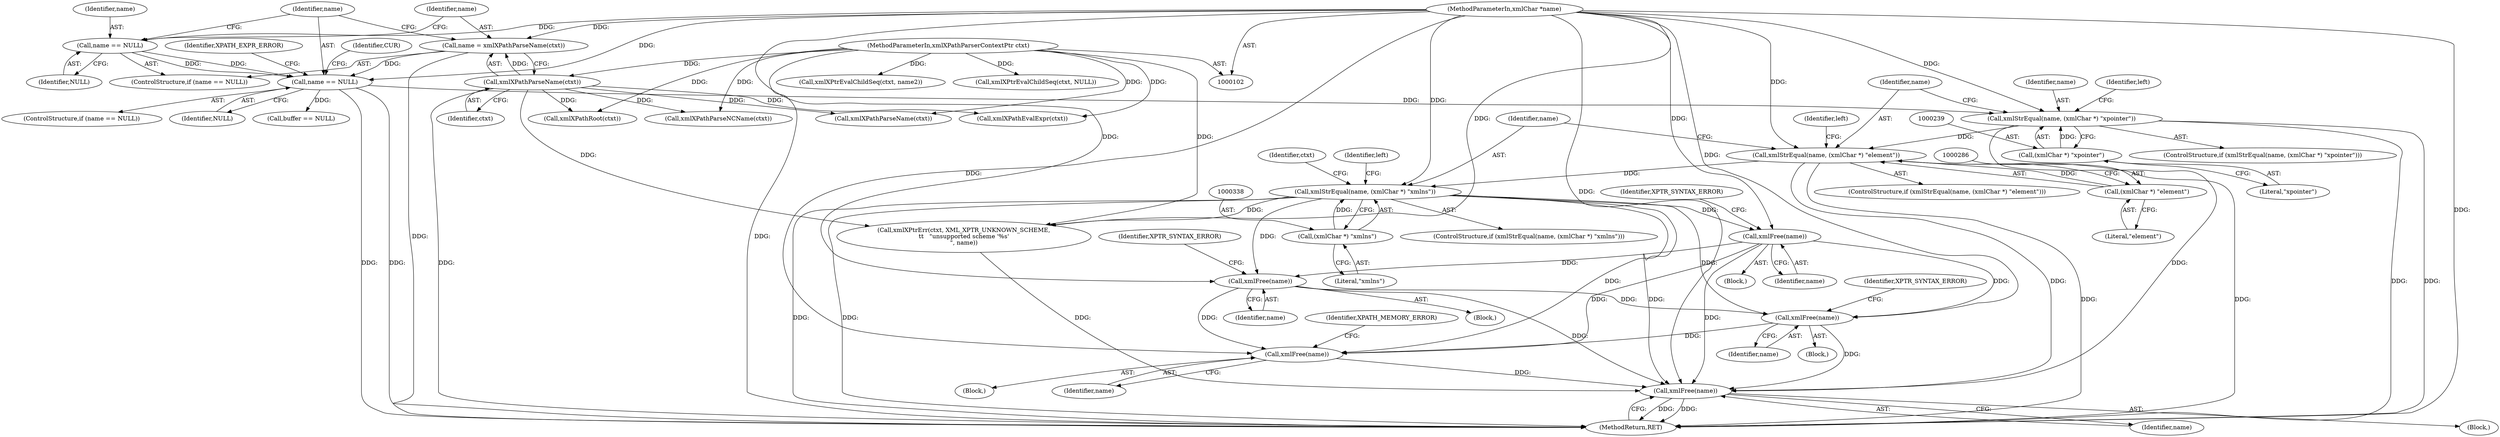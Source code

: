 digraph "0_Chrome_4c46d7a5b0af9b7d320e709291b270ab7cf07e83@pointer" {
"1000399" [label="(Call,xmlFree(name))"];
"1000362" [label="(Call,xmlFree(name))"];
"1000335" [label="(Call,xmlStrEqual(name, (xmlChar *) \"xmlns\"))"];
"1000283" [label="(Call,xmlStrEqual(name, (xmlChar *) \"element\"))"];
"1000236" [label="(Call,xmlStrEqual(name, (xmlChar *) \"xpointer\"))"];
"1000119" [label="(Call,name == NULL)"];
"1000114" [label="(Call,name = xmlXPathParseName(ctxt))"];
"1000116" [label="(Call,xmlXPathParseName(ctxt))"];
"1000103" [label="(MethodParameterIn,xmlXPathParserContextPtr ctxt)"];
"1000104" [label="(MethodParameterIn,xmlChar *name)"];
"1000111" [label="(Call,name == NULL)"];
"1000238" [label="(Call,(xmlChar *) \"xpointer\")"];
"1000285" [label="(Call,(xmlChar *) \"element\")"];
"1000337" [label="(Call,(xmlChar *) \"xmlns\")"];
"1000376" [label="(Call,xmlFree(name))"];
"1000418" [label="(Call,xmlFree(name))"];
"1000444" [label="(Call,xmlFree(name))"];
"1000120" [label="(Identifier,name)"];
"1000238" [label="(Call,(xmlChar *) \"xpointer\")"];
"1000283" [label="(Call,xmlStrEqual(name, (xmlChar *) \"element\"))"];
"1000419" [label="(Identifier,name)"];
"1000421" [label="(Identifier,XPATH_MEMORY_ERROR)"];
"1000121" [label="(Identifier,NULL)"];
"1000365" [label="(Identifier,XPTR_SYNTAX_ERROR)"];
"1000362" [label="(Call,xmlFree(name))"];
"1000126" [label="(Identifier,CUR)"];
"1000339" [label="(Literal,\"xmlns\")"];
"1000291" [label="(Identifier,left)"];
"1000394" [label="(Block,)"];
"1000287" [label="(Literal,\"element\")"];
"1000306" [label="(Call,xmlXPtrEvalChildSeq(ctxt, NULL))"];
"1000400" [label="(Identifier,name)"];
"1000327" [label="(Call,xmlXPtrEvalChildSeq(ctxt, name2))"];
"1000446" [label="(MethodReturn,RET)"];
"1000353" [label="(Call,xmlXPathParseNCName(ctxt))"];
"1000152" [label="(Call,buffer == NULL)"];
"1000276" [label="(Call,xmlXPathEvalExpr(ctxt))"];
"1000118" [label="(ControlStructure,if (name == NULL))"];
"1000119" [label="(Call,name == NULL)"];
"1000304" [label="(Call,xmlXPathRoot(ctxt))"];
"1000112" [label="(Identifier,name)"];
"1000438" [label="(Identifier,ctxt)"];
"1000282" [label="(ControlStructure,if (xmlStrEqual(name, (xmlChar *) \"element\")))"];
"1000105" [label="(Block,)"];
"1000114" [label="(Call,name = xmlXPathParseName(ctxt))"];
"1000284" [label="(Identifier,name)"];
"1000402" [label="(Identifier,XPTR_SYNTAX_ERROR)"];
"1000335" [label="(Call,xmlStrEqual(name, (xmlChar *) \"xmlns\"))"];
"1000343" [label="(Identifier,left)"];
"1000336" [label="(Identifier,name)"];
"1000313" [label="(Call,xmlXPathParseName(ctxt))"];
"1000371" [label="(Block,)"];
"1000418" [label="(Call,xmlFree(name))"];
"1000115" [label="(Identifier,name)"];
"1000377" [label="(Identifier,name)"];
"1000444" [label="(Call,xmlFree(name))"];
"1000337" [label="(Call,(xmlChar *) \"xmlns\")"];
"1000104" [label="(MethodParameterIn,xmlChar *name)"];
"1000359" [label="(Block,)"];
"1000363" [label="(Identifier,name)"];
"1000379" [label="(Identifier,XPTR_SYNTAX_ERROR)"];
"1000123" [label="(Identifier,XPATH_EXPR_ERROR)"];
"1000116" [label="(Call,xmlXPathParseName(ctxt))"];
"1000437" [label="(Call,xmlXPtrErr(ctxt, XML_XPTR_UNKNOWN_SCHEME,\n\t\t   \"unsupported scheme '%s'\n\", name))"];
"1000376" [label="(Call,xmlFree(name))"];
"1000111" [label="(Call,name == NULL)"];
"1000237" [label="(Identifier,name)"];
"1000113" [label="(Identifier,NULL)"];
"1000445" [label="(Identifier,name)"];
"1000240" [label="(Literal,\"xpointer\")"];
"1000236" [label="(Call,xmlStrEqual(name, (xmlChar *) \"xpointer\"))"];
"1000103" [label="(MethodParameterIn,xmlXPathParserContextPtr ctxt)"];
"1000244" [label="(Identifier,left)"];
"1000235" [label="(ControlStructure,if (xmlStrEqual(name, (xmlChar *) \"xpointer\")))"];
"1000285" [label="(Call,(xmlChar *) \"element\")"];
"1000117" [label="(Identifier,ctxt)"];
"1000413" [label="(Block,)"];
"1000334" [label="(ControlStructure,if (xmlStrEqual(name, (xmlChar *) \"xmlns\")))"];
"1000399" [label="(Call,xmlFree(name))"];
"1000110" [label="(ControlStructure,if (name == NULL))"];
"1000399" -> "1000394"  [label="AST: "];
"1000399" -> "1000400"  [label="CFG: "];
"1000400" -> "1000399"  [label="AST: "];
"1000402" -> "1000399"  [label="CFG: "];
"1000362" -> "1000399"  [label="DDG: "];
"1000376" -> "1000399"  [label="DDG: "];
"1000335" -> "1000399"  [label="DDG: "];
"1000104" -> "1000399"  [label="DDG: "];
"1000399" -> "1000418"  [label="DDG: "];
"1000399" -> "1000444"  [label="DDG: "];
"1000362" -> "1000359"  [label="AST: "];
"1000362" -> "1000363"  [label="CFG: "];
"1000363" -> "1000362"  [label="AST: "];
"1000365" -> "1000362"  [label="CFG: "];
"1000335" -> "1000362"  [label="DDG: "];
"1000104" -> "1000362"  [label="DDG: "];
"1000362" -> "1000376"  [label="DDG: "];
"1000362" -> "1000418"  [label="DDG: "];
"1000362" -> "1000444"  [label="DDG: "];
"1000335" -> "1000334"  [label="AST: "];
"1000335" -> "1000337"  [label="CFG: "];
"1000336" -> "1000335"  [label="AST: "];
"1000337" -> "1000335"  [label="AST: "];
"1000343" -> "1000335"  [label="CFG: "];
"1000438" -> "1000335"  [label="CFG: "];
"1000335" -> "1000446"  [label="DDG: "];
"1000335" -> "1000446"  [label="DDG: "];
"1000283" -> "1000335"  [label="DDG: "];
"1000104" -> "1000335"  [label="DDG: "];
"1000337" -> "1000335"  [label="DDG: "];
"1000335" -> "1000376"  [label="DDG: "];
"1000335" -> "1000418"  [label="DDG: "];
"1000335" -> "1000437"  [label="DDG: "];
"1000335" -> "1000444"  [label="DDG: "];
"1000283" -> "1000282"  [label="AST: "];
"1000283" -> "1000285"  [label="CFG: "];
"1000284" -> "1000283"  [label="AST: "];
"1000285" -> "1000283"  [label="AST: "];
"1000291" -> "1000283"  [label="CFG: "];
"1000336" -> "1000283"  [label="CFG: "];
"1000283" -> "1000446"  [label="DDG: "];
"1000283" -> "1000446"  [label="DDG: "];
"1000236" -> "1000283"  [label="DDG: "];
"1000104" -> "1000283"  [label="DDG: "];
"1000285" -> "1000283"  [label="DDG: "];
"1000283" -> "1000444"  [label="DDG: "];
"1000236" -> "1000235"  [label="AST: "];
"1000236" -> "1000238"  [label="CFG: "];
"1000237" -> "1000236"  [label="AST: "];
"1000238" -> "1000236"  [label="AST: "];
"1000244" -> "1000236"  [label="CFG: "];
"1000284" -> "1000236"  [label="CFG: "];
"1000236" -> "1000446"  [label="DDG: "];
"1000236" -> "1000446"  [label="DDG: "];
"1000119" -> "1000236"  [label="DDG: "];
"1000104" -> "1000236"  [label="DDG: "];
"1000238" -> "1000236"  [label="DDG: "];
"1000236" -> "1000444"  [label="DDG: "];
"1000119" -> "1000118"  [label="AST: "];
"1000119" -> "1000121"  [label="CFG: "];
"1000120" -> "1000119"  [label="AST: "];
"1000121" -> "1000119"  [label="AST: "];
"1000123" -> "1000119"  [label="CFG: "];
"1000126" -> "1000119"  [label="CFG: "];
"1000119" -> "1000446"  [label="DDG: "];
"1000119" -> "1000446"  [label="DDG: "];
"1000114" -> "1000119"  [label="DDG: "];
"1000111" -> "1000119"  [label="DDG: "];
"1000111" -> "1000119"  [label="DDG: "];
"1000104" -> "1000119"  [label="DDG: "];
"1000119" -> "1000152"  [label="DDG: "];
"1000114" -> "1000110"  [label="AST: "];
"1000114" -> "1000116"  [label="CFG: "];
"1000115" -> "1000114"  [label="AST: "];
"1000116" -> "1000114"  [label="AST: "];
"1000120" -> "1000114"  [label="CFG: "];
"1000114" -> "1000446"  [label="DDG: "];
"1000116" -> "1000114"  [label="DDG: "];
"1000104" -> "1000114"  [label="DDG: "];
"1000116" -> "1000117"  [label="CFG: "];
"1000117" -> "1000116"  [label="AST: "];
"1000116" -> "1000446"  [label="DDG: "];
"1000103" -> "1000116"  [label="DDG: "];
"1000116" -> "1000276"  [label="DDG: "];
"1000116" -> "1000304"  [label="DDG: "];
"1000116" -> "1000313"  [label="DDG: "];
"1000116" -> "1000353"  [label="DDG: "];
"1000116" -> "1000437"  [label="DDG: "];
"1000103" -> "1000102"  [label="AST: "];
"1000103" -> "1000446"  [label="DDG: "];
"1000103" -> "1000276"  [label="DDG: "];
"1000103" -> "1000304"  [label="DDG: "];
"1000103" -> "1000306"  [label="DDG: "];
"1000103" -> "1000313"  [label="DDG: "];
"1000103" -> "1000327"  [label="DDG: "];
"1000103" -> "1000353"  [label="DDG: "];
"1000103" -> "1000437"  [label="DDG: "];
"1000104" -> "1000102"  [label="AST: "];
"1000104" -> "1000446"  [label="DDG: "];
"1000104" -> "1000111"  [label="DDG: "];
"1000104" -> "1000376"  [label="DDG: "];
"1000104" -> "1000418"  [label="DDG: "];
"1000104" -> "1000437"  [label="DDG: "];
"1000104" -> "1000444"  [label="DDG: "];
"1000111" -> "1000110"  [label="AST: "];
"1000111" -> "1000113"  [label="CFG: "];
"1000112" -> "1000111"  [label="AST: "];
"1000113" -> "1000111"  [label="AST: "];
"1000115" -> "1000111"  [label="CFG: "];
"1000120" -> "1000111"  [label="CFG: "];
"1000238" -> "1000240"  [label="CFG: "];
"1000239" -> "1000238"  [label="AST: "];
"1000240" -> "1000238"  [label="AST: "];
"1000285" -> "1000287"  [label="CFG: "];
"1000286" -> "1000285"  [label="AST: "];
"1000287" -> "1000285"  [label="AST: "];
"1000337" -> "1000339"  [label="CFG: "];
"1000338" -> "1000337"  [label="AST: "];
"1000339" -> "1000337"  [label="AST: "];
"1000376" -> "1000371"  [label="AST: "];
"1000376" -> "1000377"  [label="CFG: "];
"1000377" -> "1000376"  [label="AST: "];
"1000379" -> "1000376"  [label="CFG: "];
"1000376" -> "1000418"  [label="DDG: "];
"1000376" -> "1000444"  [label="DDG: "];
"1000418" -> "1000413"  [label="AST: "];
"1000418" -> "1000419"  [label="CFG: "];
"1000419" -> "1000418"  [label="AST: "];
"1000421" -> "1000418"  [label="CFG: "];
"1000418" -> "1000444"  [label="DDG: "];
"1000444" -> "1000105"  [label="AST: "];
"1000444" -> "1000445"  [label="CFG: "];
"1000445" -> "1000444"  [label="AST: "];
"1000446" -> "1000444"  [label="CFG: "];
"1000444" -> "1000446"  [label="DDG: "];
"1000444" -> "1000446"  [label="DDG: "];
"1000437" -> "1000444"  [label="DDG: "];
}
